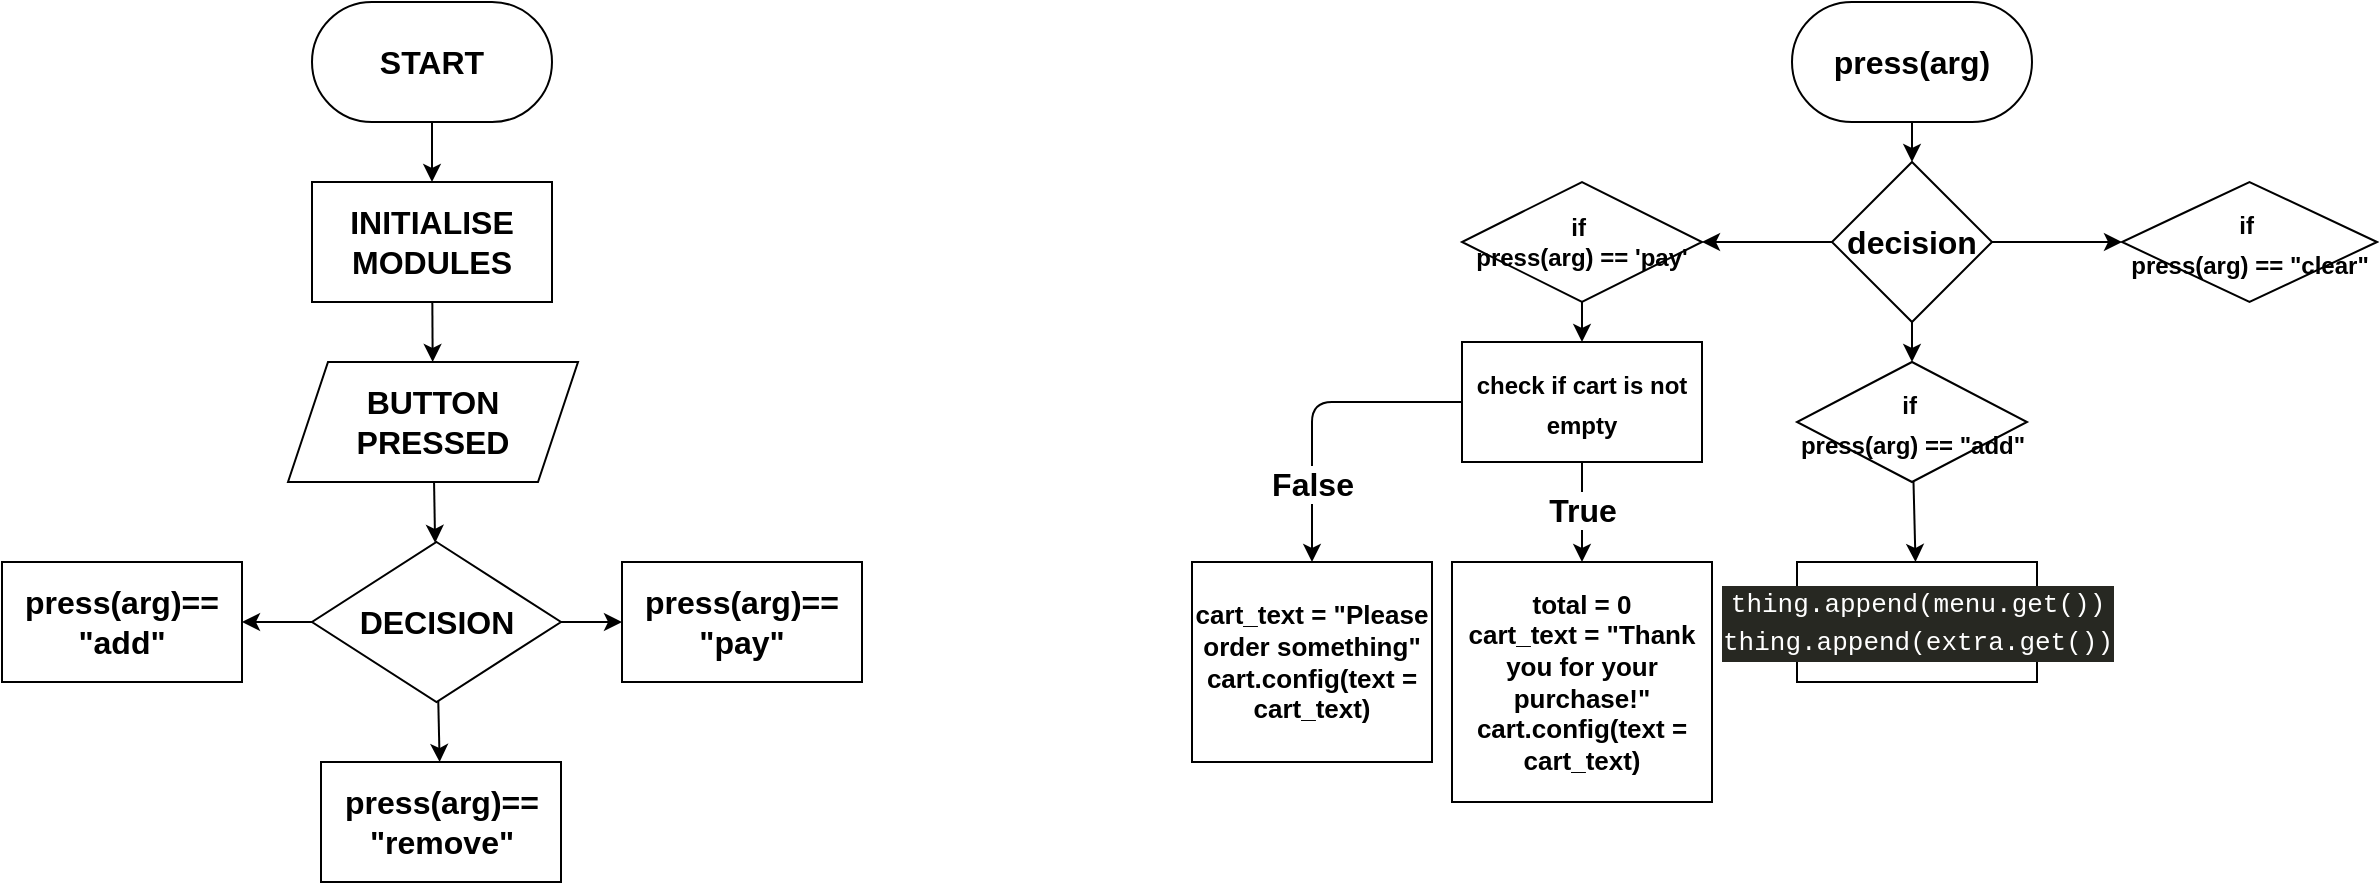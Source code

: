 <mxfile>
    <diagram id="a4ltD7ut11RuLwT1QWtY" name="Page-1">
        <mxGraphModel dx="2042" dy="615" grid="1" gridSize="10" guides="1" tooltips="1" connect="1" arrows="1" fold="1" page="1" pageScale="1" pageWidth="850" pageHeight="1100" math="0" shadow="0">
            <root>
                <mxCell id="0"/>
                <mxCell id="1" parent="0"/>
                <mxCell id="5" style="edgeStyle=none;html=1;exitX=0.5;exitY=1;exitDx=0;exitDy=0;entryX=0.5;entryY=0;entryDx=0;entryDy=0;" parent="1" source="2" target="4" edge="1">
                    <mxGeometry relative="1" as="geometry"/>
                </mxCell>
                <mxCell id="2" value="START" style="rounded=1;whiteSpace=wrap;html=1;arcSize=50;strokeWidth=1;fontSize=16;fontStyle=1" parent="1" vertex="1">
                    <mxGeometry x="-15" width="120" height="60" as="geometry"/>
                </mxCell>
                <mxCell id="7" value="" style="edgeStyle=none;html=1;" parent="1" source="4" target="6" edge="1">
                    <mxGeometry relative="1" as="geometry"/>
                </mxCell>
                <mxCell id="4" value="&lt;font&gt;&lt;span&gt;INITIALISE&lt;/span&gt;&lt;/font&gt;&lt;div&gt;&lt;font&gt;&lt;span&gt;MODULES&lt;/span&gt;&lt;/font&gt;&lt;/div&gt;" style="rounded=0;whiteSpace=wrap;html=1;fontSize=16;fontStyle=1" parent="1" vertex="1">
                    <mxGeometry x="-15" y="90" width="120" height="60" as="geometry"/>
                </mxCell>
                <mxCell id="9" value="" style="edgeStyle=none;html=1;" parent="1" source="6" target="8" edge="1">
                    <mxGeometry relative="1" as="geometry"/>
                </mxCell>
                <mxCell id="6" value="&lt;b&gt;BUTTON PRESSED&lt;/b&gt;" style="shape=parallelogram;perimeter=parallelogramPerimeter;whiteSpace=wrap;html=1;fixedSize=1;fontSize=16;rounded=0;fontStyle=0;" parent="1" vertex="1">
                    <mxGeometry x="-27" y="180" width="145" height="60" as="geometry"/>
                </mxCell>
                <mxCell id="11" value="" style="edgeStyle=none;html=1;" parent="1" source="8" target="10" edge="1">
                    <mxGeometry relative="1" as="geometry"/>
                </mxCell>
                <mxCell id="13" value="" style="edgeStyle=none;html=1;" parent="1" source="8" target="12" edge="1">
                    <mxGeometry relative="1" as="geometry"/>
                </mxCell>
                <mxCell id="15" value="" style="edgeStyle=none;html=1;" parent="1" source="8" target="14" edge="1">
                    <mxGeometry relative="1" as="geometry"/>
                </mxCell>
                <mxCell id="8" value="&lt;b&gt;DECISION&lt;/b&gt;" style="rhombus;whiteSpace=wrap;html=1;fontSize=16;rounded=0;fontStyle=0;" parent="1" vertex="1">
                    <mxGeometry x="-15" y="270" width="124.5" height="80" as="geometry"/>
                </mxCell>
                <mxCell id="10" value="&lt;b&gt;press(arg)== &quot;add&quot;&lt;/b&gt;" style="whiteSpace=wrap;html=1;fontSize=16;rounded=0;fontStyle=0;" parent="1" vertex="1">
                    <mxGeometry x="-170" y="280" width="120" height="60" as="geometry"/>
                </mxCell>
                <mxCell id="12" value="&lt;b style=&quot;color: rgb(0, 0, 0);&quot;&gt;press(arg)== &quot;pay&quot;&lt;/b&gt;" style="whiteSpace=wrap;html=1;fontSize=16;rounded=0;fontStyle=0;" parent="1" vertex="1">
                    <mxGeometry x="140" y="280" width="120" height="60" as="geometry"/>
                </mxCell>
                <mxCell id="14" value="&lt;b style=&quot;color: rgb(0, 0, 0);&quot;&gt;press(arg)== &quot;remove&quot;&lt;/b&gt;" style="whiteSpace=wrap;html=1;fontSize=16;rounded=0;fontStyle=0;" parent="1" vertex="1">
                    <mxGeometry x="-10.5" y="380" width="120" height="60" as="geometry"/>
                </mxCell>
                <mxCell id="18" value="" style="edgeStyle=none;html=1;" parent="1" source="16" target="17" edge="1">
                    <mxGeometry relative="1" as="geometry"/>
                </mxCell>
                <mxCell id="16" value="press(arg)" style="rounded=1;whiteSpace=wrap;html=1;arcSize=50;strokeWidth=1;fontSize=16;fontStyle=1" parent="1" vertex="1">
                    <mxGeometry x="725" width="120" height="60" as="geometry"/>
                </mxCell>
                <mxCell id="25" value="" style="edgeStyle=none;html=1;" parent="1" source="17" target="24" edge="1">
                    <mxGeometry relative="1" as="geometry"/>
                </mxCell>
                <mxCell id="39" value="" style="edgeStyle=none;html=1;" edge="1" parent="1" source="17" target="38">
                    <mxGeometry relative="1" as="geometry"/>
                </mxCell>
                <mxCell id="40" value="" style="edgeStyle=none;html=1;" edge="1" parent="1" source="17" target="35">
                    <mxGeometry relative="1" as="geometry"/>
                </mxCell>
                <mxCell id="17" value="decision" style="rhombus;whiteSpace=wrap;html=1;fontSize=16;rounded=1;arcSize=0;strokeWidth=1;fontStyle=1;" parent="1" vertex="1">
                    <mxGeometry x="745" y="80" width="80" height="80" as="geometry"/>
                </mxCell>
                <mxCell id="22" value="" style="edgeStyle=none;html=1;" parent="1" target="21" edge="1">
                    <mxGeometry relative="1" as="geometry">
                        <mxPoint x="620" y="140" as="sourcePoint"/>
                    </mxGeometry>
                </mxCell>
                <mxCell id="27" value="" style="edgeStyle=none;html=1;" edge="1" parent="1" source="21" target="26">
                    <mxGeometry relative="1" as="geometry"/>
                </mxCell>
                <mxCell id="30" value="True" style="edgeLabel;html=1;align=center;verticalAlign=middle;resizable=0;points=[];fontSize=16;fontStyle=1" vertex="1" connectable="0" parent="27">
                    <mxGeometry x="-0.052" y="-2" relative="1" as="geometry">
                        <mxPoint x="2" as="offset"/>
                    </mxGeometry>
                </mxCell>
                <mxCell id="33" value="" style="edgeStyle=none;html=1;" edge="1" parent="1" source="21" target="32">
                    <mxGeometry relative="1" as="geometry">
                        <Array as="points">
                            <mxPoint x="485" y="200"/>
                        </Array>
                    </mxGeometry>
                </mxCell>
                <mxCell id="34" value="False" style="edgeLabel;html=1;align=center;verticalAlign=middle;resizable=0;points=[];fontSize=16;fontStyle=1" vertex="1" connectable="0" parent="33">
                    <mxGeometry x="0.324" y="3" relative="1" as="geometry">
                        <mxPoint x="-3" y="13" as="offset"/>
                    </mxGeometry>
                </mxCell>
                <mxCell id="21" value="&lt;span style=&quot;color: rgb(0, 0, 0); font-size: 12px;&quot;&gt;check if cart is not empty&lt;/span&gt;" style="whiteSpace=wrap;html=1;fontSize=16;rounded=1;arcSize=0;strokeWidth=1;fontStyle=1;" parent="1" vertex="1">
                    <mxGeometry x="560" y="170" width="120" height="60" as="geometry"/>
                </mxCell>
                <mxCell id="24" value="if&amp;nbsp;&lt;div&gt;&lt;span style=&quot;background-color: transparent;&quot;&gt;press(arg) == &#39;pay&#39;&lt;/span&gt;&lt;/div&gt;" style="rhombus;whiteSpace=wrap;html=1;fontSize=12;rounded=1;arcSize=0;strokeWidth=1;fontStyle=1;labelBackgroundColor=none;" parent="1" vertex="1">
                    <mxGeometry x="560" y="90" width="120" height="60" as="geometry"/>
                </mxCell>
                <mxCell id="26" value="&lt;span&gt;total = 0&lt;/span&gt;&lt;div&gt;&lt;span&gt;cart_text = &quot;Thank you for your purchase!&quot;&lt;/span&gt;&lt;/div&gt;&lt;div&gt;&lt;span&gt;cart.config(text =&lt;/span&gt;&lt;/div&gt;&lt;div&gt;&lt;span&gt;cart_text)&lt;/span&gt;&lt;/div&gt;" style="whiteSpace=wrap;html=1;fontSize=13;rounded=1;arcSize=0;strokeWidth=1;fontStyle=1;" vertex="1" parent="1">
                    <mxGeometry x="555" y="280" width="130" height="120" as="geometry"/>
                </mxCell>
                <mxCell id="32" value="&lt;span style=&quot;color: rgb(0, 0, 0);&quot;&gt;cart_text = &quot;Please order something&quot;&lt;/span&gt;&lt;div&gt;&lt;span style=&quot;color: rgb(0, 0, 0);&quot;&gt;cart.config(text = cart_text)&lt;/span&gt;&lt;/div&gt;" style="whiteSpace=wrap;html=1;fontSize=13;rounded=1;arcSize=0;strokeWidth=1;fontStyle=1;" vertex="1" parent="1">
                    <mxGeometry x="425" y="280" width="120" height="100" as="geometry"/>
                </mxCell>
                <mxCell id="42" value="" style="edgeStyle=none;html=1;" edge="1" parent="1" source="35" target="41">
                    <mxGeometry relative="1" as="geometry"/>
                </mxCell>
                <mxCell id="35" value="&lt;font style=&quot;font-size: 12px;&quot;&gt;if&amp;nbsp;&lt;/font&gt;&lt;div&gt;&lt;font style=&quot;font-size: 12px;&quot;&gt;press(arg) == &quot;add&quot;&lt;/font&gt;&lt;/div&gt;" style="rhombus;whiteSpace=wrap;html=1;fontSize=16;rounded=1;arcSize=0;strokeWidth=1;fontStyle=1;" vertex="1" parent="1">
                    <mxGeometry x="727.5" y="180" width="115" height="60" as="geometry"/>
                </mxCell>
                <mxCell id="38" value="&lt;font style=&quot;color: rgb(0, 0, 0); font-size: 12px;&quot;&gt;if&amp;nbsp;&lt;/font&gt;&lt;div style=&quot;color: rgb(0, 0, 0);&quot;&gt;&lt;font style=&quot;font-size: 12px;&quot;&gt;press(arg) == &quot;clear&quot;&lt;/font&gt;&lt;/div&gt;" style="rhombus;whiteSpace=wrap;html=1;fontSize=16;rounded=1;arcSize=0;strokeWidth=1;fontStyle=1;" vertex="1" parent="1">
                    <mxGeometry x="890" y="90" width="127.5" height="60" as="geometry"/>
                </mxCell>
                <mxCell id="41" value="&lt;div style=&quot;background-color: rgb(39, 40, 34); font-family: Consolas, &amp;quot;Courier New&amp;quot;, monospace; font-weight: normal; line-height: 19px; white-space: pre;&quot;&gt;&lt;font style=&quot;font-size: 13px; color: rgb(255, 255, 255);&quot;&gt;&lt;span style=&quot;color: rgb(255, 255, 255);&quot;&gt;thing.append(menu.get())&lt;/span&gt;&lt;br&gt;&lt;/font&gt;&lt;/div&gt;&lt;div style=&quot;background-color: rgb(39, 40, 34); font-family: Consolas, &amp;quot;Courier New&amp;quot;, monospace; font-weight: normal; line-height: 19px; white-space: pre;&quot;&gt;&lt;font style=&quot;font-size: 13px; color: rgb(255, 255, 255);&quot;&gt;thing.append(extra.get())&lt;/font&gt;&lt;/div&gt;" style="whiteSpace=wrap;html=1;fontSize=16;rounded=1;arcSize=0;strokeWidth=1;fontStyle=1;" vertex="1" parent="1">
                    <mxGeometry x="727.5" y="280" width="120" height="60" as="geometry"/>
                </mxCell>
            </root>
        </mxGraphModel>
    </diagram>
</mxfile>